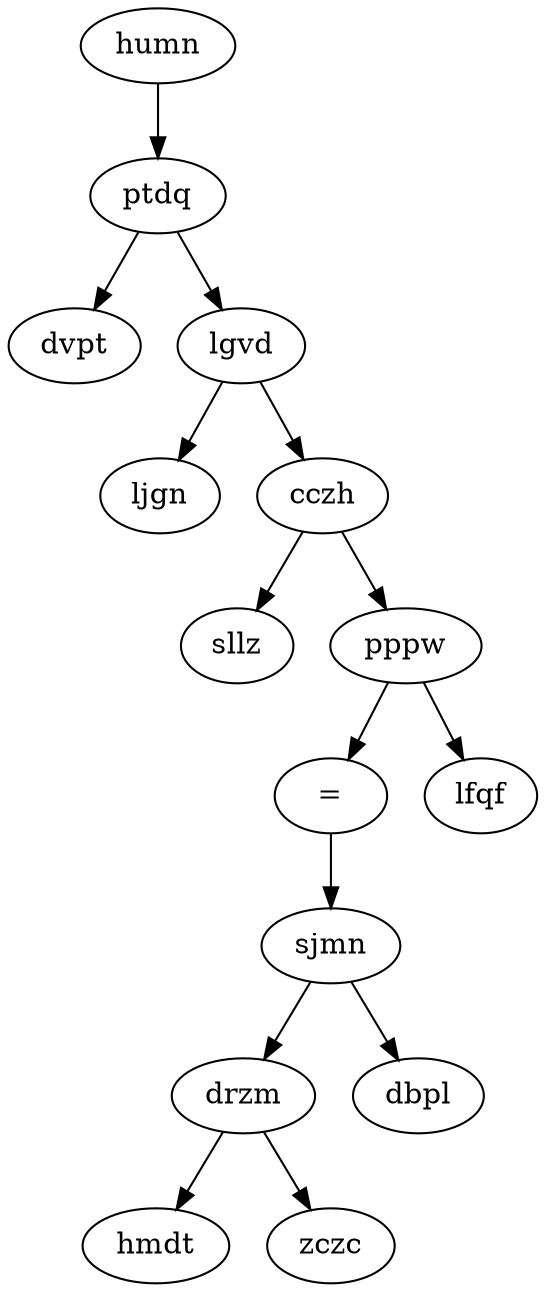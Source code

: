 digraph  {
	humn -> ptdq

	ptdq -> dvpt
	ptdq -> lgvd
	
	lgvd -> ljgn
	lgvd -> cczh

	cczh -> sllz
	cczh -> pppw

	root [ label="=" ]
	pppw -> lfqf
	pppw -> root

	root -> sjmn
	
	sjmn -> drzm
	sjmn -> dbpl

	drzm -> hmdt
	drzm -> zczc

}
